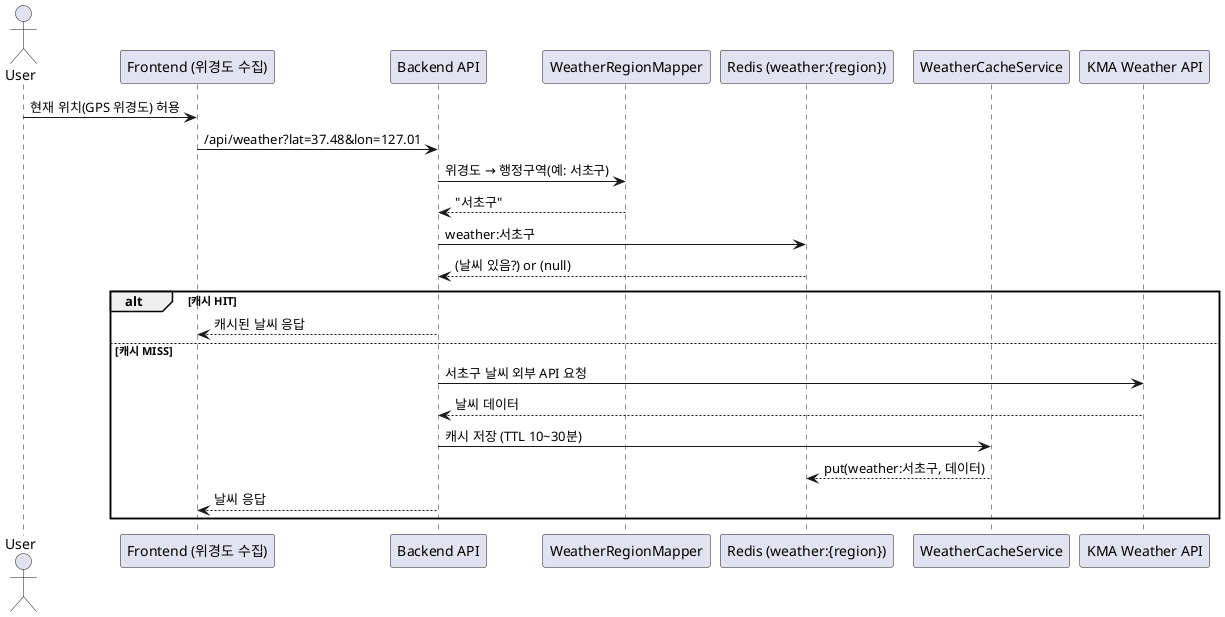 @startuml 날씨조회시퀀스

actor User
participant "Frontend (위경도 수집)" as Front
participant "Backend API" as API
participant "WeatherRegionMapper" as RegionMapper
participant "Redis (weather:{region})" as Redis
participant "WeatherCacheService" as CacheService
participant "KMA Weather API" as KMA

User -> Front : 현재 위치(GPS 위경도) 허용
Front -> API : /api/weather?lat=37.48&lon=127.01
API -> RegionMapper : 위경도 → 행정구역(예: 서초구)
RegionMapper --> API : "서초구"
API -> Redis : weather:서초구
Redis --> API : (날씨 있음?) or (null)
alt 캐시 HIT
    API --> Front : 캐시된 날씨 응답
else 캐시 MISS
    API -> KMA : 서초구 날씨 외부 API 요청
    KMA --> API : 날씨 데이터
    API -> CacheService : 캐시 저장 (TTL 10~30분)
    CacheService --> Redis : put(weather:서초구, 데이터)
    API --> Front : 날씨 응답
end

@enduml
